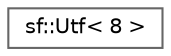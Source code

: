 digraph "Graphical Class Hierarchy"
{
 // INTERACTIVE_SVG=YES
 // LATEX_PDF_SIZE
  bgcolor="transparent";
  edge [fontname=Helvetica,fontsize=10,labelfontname=Helvetica,labelfontsize=10];
  node [fontname=Helvetica,fontsize=10,shape=box,height=0.2,width=0.4];
  rankdir="LR";
  Node0 [id="Node000000",label="sf::Utf\< 8 \>",height=0.2,width=0.4,color="grey40", fillcolor="white", style="filled",URL="$a01941.html",tooltip="Specialization of the Utf template for UTF-8."];
}
